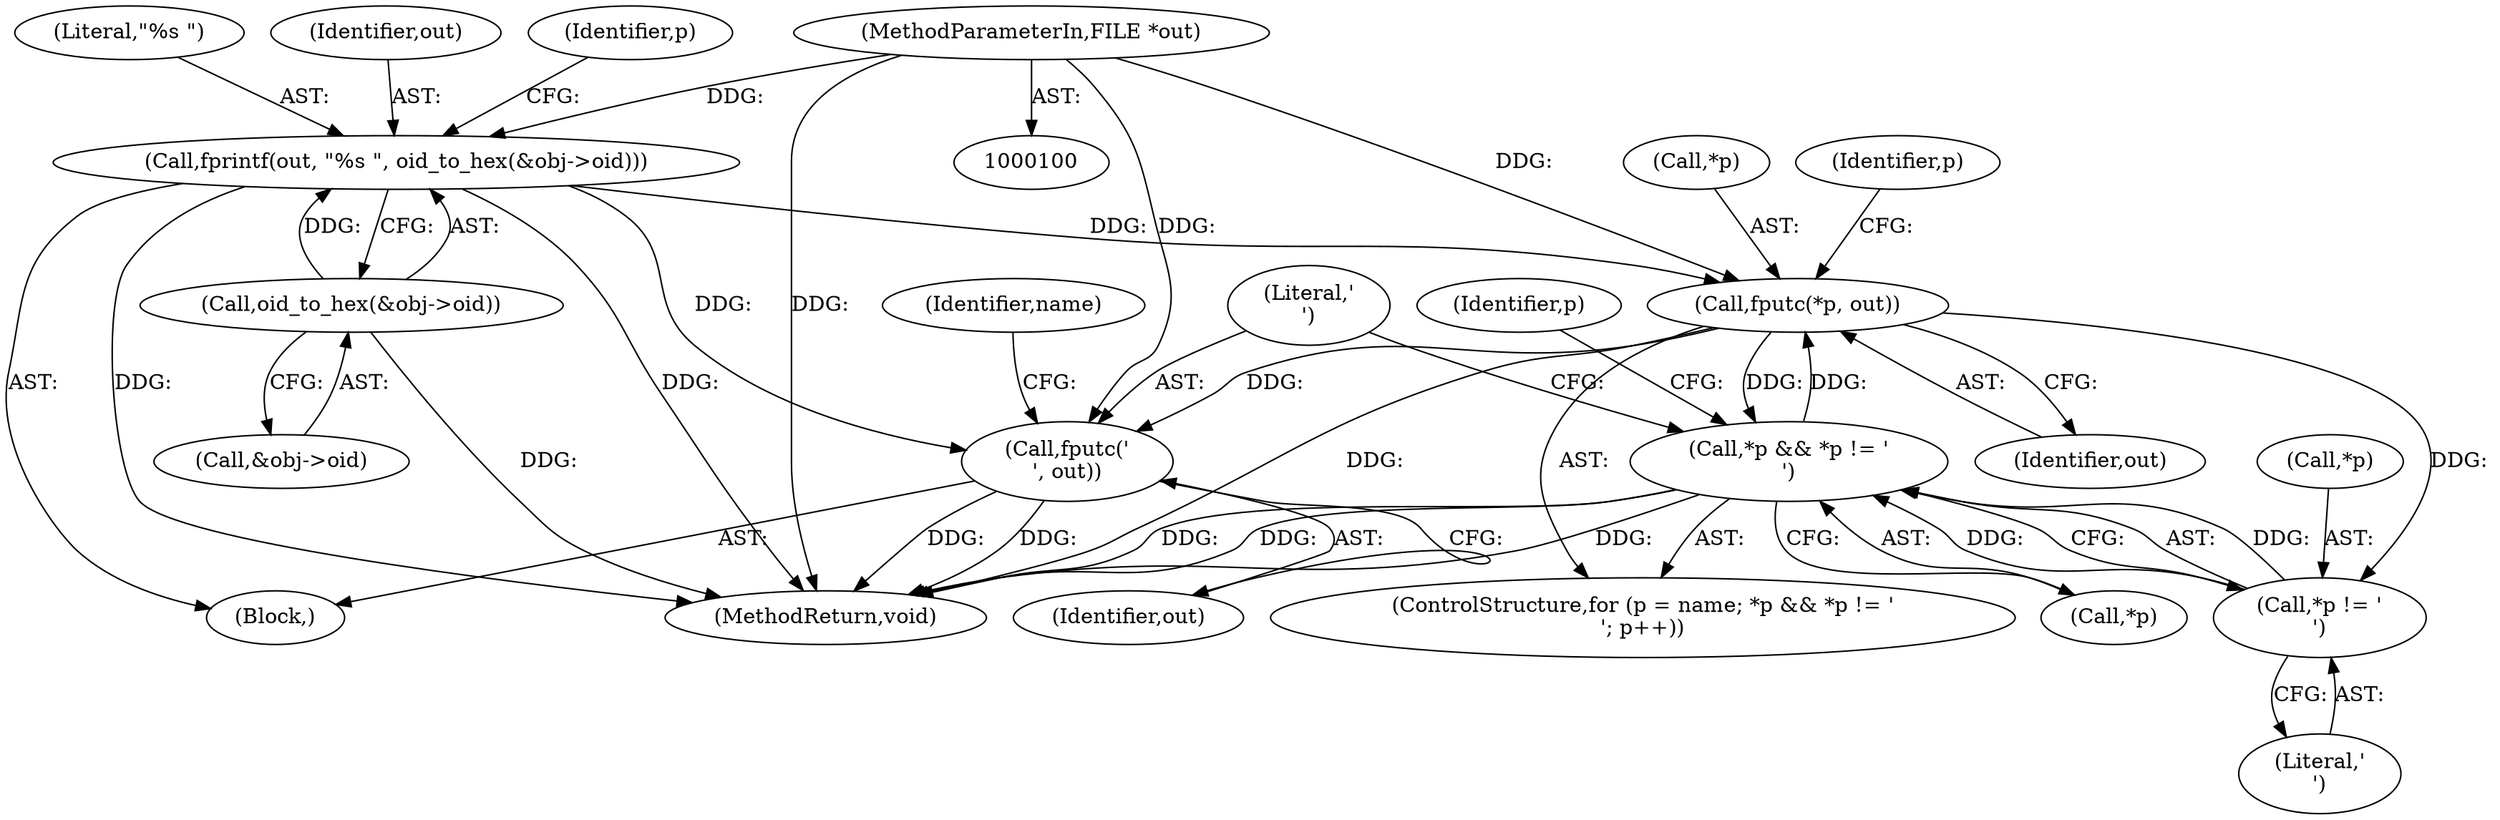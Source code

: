 digraph "0_git_de1e67d0703894cb6ea782e36abb63976ab07e60_12@API" {
"1000113" [label="(Call,fprintf(out, \"%s \", oid_to_hex(&obj->oid)))"];
"1000101" [label="(MethodParameterIn,FILE *out)"];
"1000116" [label="(Call,oid_to_hex(&obj->oid))"];
"1000134" [label="(Call,fputc(*p, out))"];
"1000125" [label="(Call,*p && *p != '\n')"];
"1000128" [label="(Call,*p != '\n')"];
"1000138" [label="(Call,fputc('\n', out))"];
"1000128" [label="(Call,*p != '\n')"];
"1000135" [label="(Call,*p)"];
"1000142" [label="(Identifier,name)"];
"1000101" [label="(MethodParameterIn,FILE *out)"];
"1000138" [label="(Call,fputc('\n', out))"];
"1000117" [label="(Call,&obj->oid)"];
"1000113" [label="(Call,fprintf(out, \"%s \", oid_to_hex(&obj->oid)))"];
"1000139" [label="(Literal,'\n')"];
"1000140" [label="(Identifier,out)"];
"1000125" [label="(Call,*p && *p != '\n')"];
"1000131" [label="(Literal,'\n')"];
"1000143" [label="(MethodReturn,void)"];
"1000116" [label="(Call,oid_to_hex(&obj->oid))"];
"1000137" [label="(Identifier,out)"];
"1000115" [label="(Literal,\"%s \")"];
"1000121" [label="(ControlStructure,for (p = name; *p && *p != '\n'; p++))"];
"1000114" [label="(Identifier,out)"];
"1000105" [label="(Block,)"];
"1000123" [label="(Identifier,p)"];
"1000133" [label="(Identifier,p)"];
"1000136" [label="(Identifier,p)"];
"1000126" [label="(Call,*p)"];
"1000129" [label="(Call,*p)"];
"1000134" [label="(Call,fputc(*p, out))"];
"1000113" -> "1000105"  [label="AST: "];
"1000113" -> "1000116"  [label="CFG: "];
"1000114" -> "1000113"  [label="AST: "];
"1000115" -> "1000113"  [label="AST: "];
"1000116" -> "1000113"  [label="AST: "];
"1000123" -> "1000113"  [label="CFG: "];
"1000113" -> "1000143"  [label="DDG: "];
"1000113" -> "1000143"  [label="DDG: "];
"1000101" -> "1000113"  [label="DDG: "];
"1000116" -> "1000113"  [label="DDG: "];
"1000113" -> "1000134"  [label="DDG: "];
"1000113" -> "1000138"  [label="DDG: "];
"1000101" -> "1000100"  [label="AST: "];
"1000101" -> "1000143"  [label="DDG: "];
"1000101" -> "1000134"  [label="DDG: "];
"1000101" -> "1000138"  [label="DDG: "];
"1000116" -> "1000117"  [label="CFG: "];
"1000117" -> "1000116"  [label="AST: "];
"1000116" -> "1000143"  [label="DDG: "];
"1000134" -> "1000121"  [label="AST: "];
"1000134" -> "1000137"  [label="CFG: "];
"1000135" -> "1000134"  [label="AST: "];
"1000137" -> "1000134"  [label="AST: "];
"1000133" -> "1000134"  [label="CFG: "];
"1000134" -> "1000143"  [label="DDG: "];
"1000134" -> "1000125"  [label="DDG: "];
"1000134" -> "1000128"  [label="DDG: "];
"1000125" -> "1000134"  [label="DDG: "];
"1000134" -> "1000138"  [label="DDG: "];
"1000125" -> "1000121"  [label="AST: "];
"1000125" -> "1000126"  [label="CFG: "];
"1000125" -> "1000128"  [label="CFG: "];
"1000126" -> "1000125"  [label="AST: "];
"1000128" -> "1000125"  [label="AST: "];
"1000136" -> "1000125"  [label="CFG: "];
"1000139" -> "1000125"  [label="CFG: "];
"1000125" -> "1000143"  [label="DDG: "];
"1000125" -> "1000143"  [label="DDG: "];
"1000125" -> "1000143"  [label="DDG: "];
"1000128" -> "1000125"  [label="DDG: "];
"1000128" -> "1000125"  [label="DDG: "];
"1000128" -> "1000131"  [label="CFG: "];
"1000129" -> "1000128"  [label="AST: "];
"1000131" -> "1000128"  [label="AST: "];
"1000138" -> "1000105"  [label="AST: "];
"1000138" -> "1000140"  [label="CFG: "];
"1000139" -> "1000138"  [label="AST: "];
"1000140" -> "1000138"  [label="AST: "];
"1000142" -> "1000138"  [label="CFG: "];
"1000138" -> "1000143"  [label="DDG: "];
"1000138" -> "1000143"  [label="DDG: "];
}
